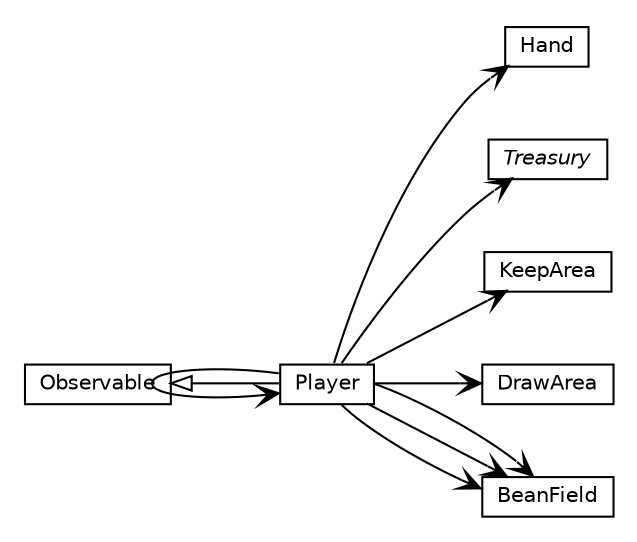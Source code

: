 #!/usr/local/bin/dot
#
# Class diagram 
# Generated by UMLGraph version R5_6 (http://www.umlgraph.org/)
#

digraph G {
	edge [fontname="Helvetica",fontsize=10,labelfontname="Helvetica",labelfontsize=10];
	node [fontname="Helvetica",fontsize=10,shape=plaintext];
	nodesep=0.25;
	ranksep=0.5;
	rankdir=LR;
	// bohnanza.game.player.Hand
	c194 [label=<<table title="bohnanza.game.player.Hand" border="0" cellborder="1" cellspacing="0" cellpadding="2" port="p">
		<tr><td><table border="0" cellspacing="0" cellpadding="1">
<tr><td align="center" balign="center"> Hand </td></tr>
		</table></td></tr>
		</table>>, URL="null", fontname="Helvetica", fontcolor="black", fontsize=10.0];
	// bohnanza.game.player.Player
	c195 [label=<<table title="bohnanza.game.player.Player" border="0" cellborder="1" cellspacing="0" cellpadding="2" port="p">
		<tr><td><table border="0" cellspacing="0" cellpadding="1">
<tr><td align="center" balign="center"> Player </td></tr>
		</table></td></tr>
		</table>>, URL="null", fontname="Helvetica", fontcolor="black", fontsize=10.0];
	// bohnanza.game.player.Treasury
	c205 [label=<<table title="bohnanza.game.player.Treasury" border="0" cellborder="1" cellspacing="0" cellpadding="2" port="p">
		<tr><td><table border="0" cellspacing="0" cellpadding="1">
<tr><td align="center" balign="center"><font face="Helvetica-Oblique"> Treasury </font></td></tr>
		</table></td></tr>
		</table>>, URL="null", fontname="Helvetica", fontcolor="black", fontsize=10.0];
	// bohnanza.game.player.KeepArea
	c206 [label=<<table title="bohnanza.game.player.KeepArea" border="0" cellborder="1" cellspacing="0" cellpadding="2" port="p">
		<tr><td><table border="0" cellspacing="0" cellpadding="1">
<tr><td align="center" balign="center"> KeepArea </td></tr>
		</table></td></tr>
		</table>>, URL="null", fontname="Helvetica", fontcolor="black", fontsize=10.0];
	// bohnanza.game.player.DrawArea
	c208 [label=<<table title="bohnanza.game.player.DrawArea" border="0" cellborder="1" cellspacing="0" cellpadding="2" port="p">
		<tr><td><table border="0" cellspacing="0" cellpadding="1">
<tr><td align="center" balign="center"> DrawArea </td></tr>
		</table></td></tr>
		</table>>, URL="null", fontname="Helvetica", fontcolor="black", fontsize=10.0];
	// bohnanza.game.player.BeanField
	c209 [label=<<table title="bohnanza.game.player.BeanField" border="0" cellborder="1" cellspacing="0" cellpadding="2" port="p">
		<tr><td><table border="0" cellspacing="0" cellpadding="1">
<tr><td align="center" balign="center"> BeanField </td></tr>
		</table></td></tr>
		</table>>, URL="null", fontname="Helvetica", fontcolor="black", fontsize=10.0];
	//bohnanza.game.player.Player extends java.util.Observable
	c247:p -> c195:p [dir=back,arrowtail=empty];
	// bohnanza.game.player.Player NAVASSOC bohnanza.game.player.Player
	c195:p -> c195:p [taillabel="", label="", headlabel="", fontname="Helvetica", fontcolor="black", fontsize=10.0, color="black", arrowhead=open];
	// bohnanza.game.player.Player NAVASSOC bohnanza.game.player.Hand
	c195:p -> c194:p [taillabel="", label="", headlabel="", fontname="Helvetica", fontcolor="black", fontsize=10.0, color="black", arrowhead=open];
	// bohnanza.game.player.Player NAVASSOC bohnanza.game.player.DrawArea
	c195:p -> c208:p [taillabel="", label="", headlabel="", fontname="Helvetica", fontcolor="black", fontsize=10.0, color="black", arrowhead=open];
	// bohnanza.game.player.Player NAVASSOC bohnanza.game.player.BeanField
	c195:p -> c209:p [taillabel="", label="", headlabel="", fontname="Helvetica", fontcolor="black", fontsize=10.0, color="black", arrowhead=open];
	// bohnanza.game.player.Player NAVASSOC bohnanza.game.player.BeanField
	c195:p -> c209:p [taillabel="", label="", headlabel="", fontname="Helvetica", fontcolor="black", fontsize=10.0, color="black", arrowhead=open];
	// bohnanza.game.player.Player NAVASSOC bohnanza.game.player.BeanField
	c195:p -> c209:p [taillabel="", label="", headlabel="", fontname="Helvetica", fontcolor="black", fontsize=10.0, color="black", arrowhead=open];
	// bohnanza.game.player.Player NAVASSOC bohnanza.game.player.KeepArea
	c195:p -> c206:p [taillabel="", label="", headlabel="", fontname="Helvetica", fontcolor="black", fontsize=10.0, color="black", arrowhead=open];
	// bohnanza.game.player.Player NAVASSOC bohnanza.game.player.Treasury
	c195:p -> c205:p [taillabel="", label="", headlabel="", fontname="Helvetica", fontcolor="black", fontsize=10.0, color="black", arrowhead=open];
	// java.util.Observable
	c247 [label=<<table title="java.util.Observable" border="0" cellborder="1" cellspacing="0" cellpadding="2" port="p" href="http://java.sun.com/j2se/1.4.2/docs/api/java/util/Observable.html">
		<tr><td><table border="0" cellspacing="0" cellpadding="1">
<tr><td align="center" balign="center"> Observable </td></tr>
		</table></td></tr>
		</table>>, URL="http://java.sun.com/j2se/1.4.2/docs/api/java/util/Observable.html", fontname="Helvetica", fontcolor="black", fontsize=10.0];
}


